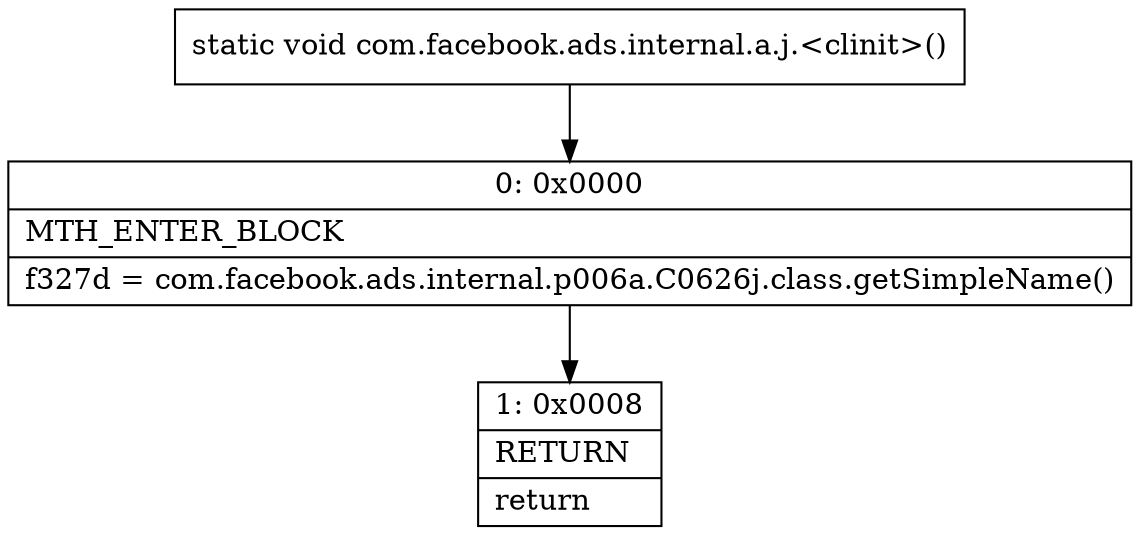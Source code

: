 digraph "CFG forcom.facebook.ads.internal.a.j.\<clinit\>()V" {
Node_0 [shape=record,label="{0\:\ 0x0000|MTH_ENTER_BLOCK\l|f327d = com.facebook.ads.internal.p006a.C0626j.class.getSimpleName()\l}"];
Node_1 [shape=record,label="{1\:\ 0x0008|RETURN\l|return\l}"];
MethodNode[shape=record,label="{static void com.facebook.ads.internal.a.j.\<clinit\>() }"];
MethodNode -> Node_0;
Node_0 -> Node_1;
}

